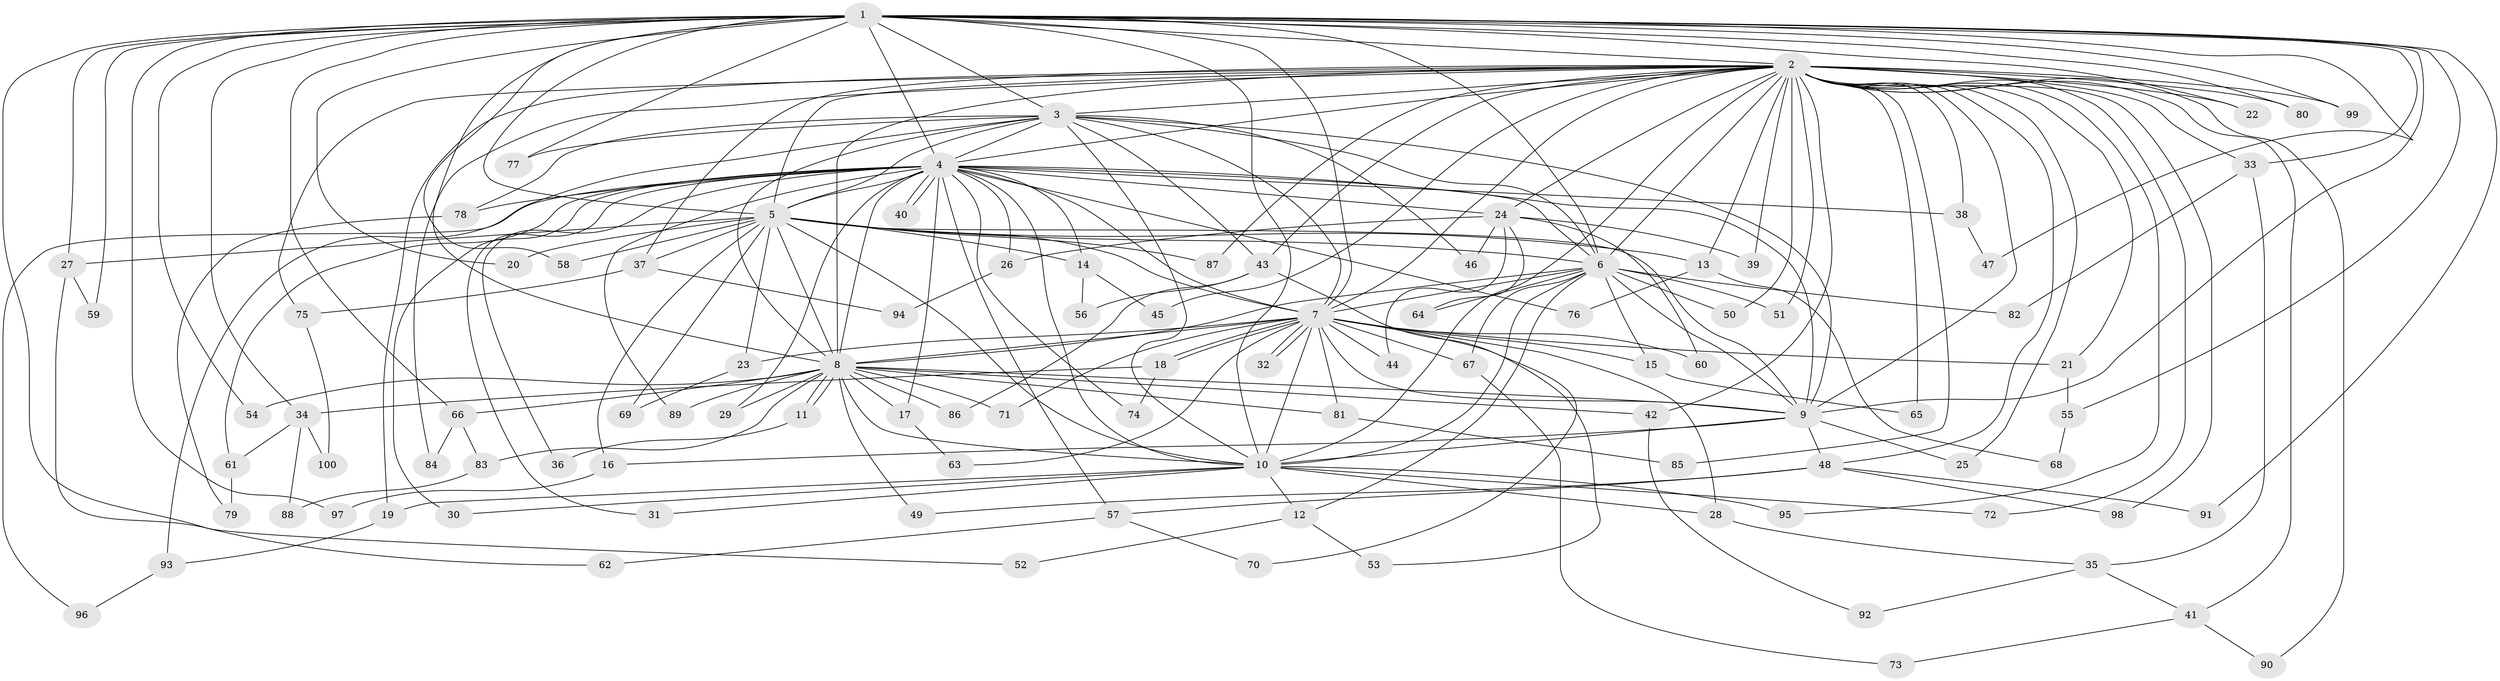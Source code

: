 // Generated by graph-tools (version 1.1) at 2025/11/02/21/25 10:11:08]
// undirected, 100 vertices, 225 edges
graph export_dot {
graph [start="1"]
  node [color=gray90,style=filled];
  1;
  2;
  3;
  4;
  5;
  6;
  7;
  8;
  9;
  10;
  11;
  12;
  13;
  14;
  15;
  16;
  17;
  18;
  19;
  20;
  21;
  22;
  23;
  24;
  25;
  26;
  27;
  28;
  29;
  30;
  31;
  32;
  33;
  34;
  35;
  36;
  37;
  38;
  39;
  40;
  41;
  42;
  43;
  44;
  45;
  46;
  47;
  48;
  49;
  50;
  51;
  52;
  53;
  54;
  55;
  56;
  57;
  58;
  59;
  60;
  61;
  62;
  63;
  64;
  65;
  66;
  67;
  68;
  69;
  70;
  71;
  72;
  73;
  74;
  75;
  76;
  77;
  78;
  79;
  80;
  81;
  82;
  83;
  84;
  85;
  86;
  87;
  88;
  89;
  90;
  91;
  92;
  93;
  94;
  95;
  96;
  97;
  98;
  99;
  100;
  1 -- 2;
  1 -- 3;
  1 -- 4;
  1 -- 5;
  1 -- 6;
  1 -- 7;
  1 -- 8;
  1 -- 9;
  1 -- 10;
  1 -- 20;
  1 -- 22;
  1 -- 27;
  1 -- 33;
  1 -- 34;
  1 -- 47;
  1 -- 52;
  1 -- 54;
  1 -- 55;
  1 -- 58;
  1 -- 59;
  1 -- 66;
  1 -- 77;
  1 -- 80;
  1 -- 91;
  1 -- 97;
  1 -- 99;
  2 -- 3;
  2 -- 4;
  2 -- 5;
  2 -- 6;
  2 -- 7;
  2 -- 8;
  2 -- 9;
  2 -- 10;
  2 -- 13;
  2 -- 19;
  2 -- 21;
  2 -- 22;
  2 -- 24;
  2 -- 25;
  2 -- 33;
  2 -- 37;
  2 -- 38;
  2 -- 39;
  2 -- 41;
  2 -- 42;
  2 -- 43;
  2 -- 45;
  2 -- 48;
  2 -- 50;
  2 -- 51;
  2 -- 65;
  2 -- 72;
  2 -- 75;
  2 -- 80;
  2 -- 84;
  2 -- 85;
  2 -- 87;
  2 -- 90;
  2 -- 95;
  2 -- 98;
  2 -- 99;
  3 -- 4;
  3 -- 5;
  3 -- 6;
  3 -- 7;
  3 -- 8;
  3 -- 9;
  3 -- 10;
  3 -- 43;
  3 -- 46;
  3 -- 77;
  3 -- 78;
  3 -- 93;
  4 -- 5;
  4 -- 6;
  4 -- 7;
  4 -- 8;
  4 -- 9;
  4 -- 10;
  4 -- 14;
  4 -- 17;
  4 -- 24;
  4 -- 26;
  4 -- 29;
  4 -- 30;
  4 -- 31;
  4 -- 36;
  4 -- 38;
  4 -- 40;
  4 -- 40;
  4 -- 57;
  4 -- 61;
  4 -- 74;
  4 -- 76;
  4 -- 78;
  4 -- 89;
  4 -- 96;
  5 -- 6;
  5 -- 7;
  5 -- 8;
  5 -- 9;
  5 -- 10;
  5 -- 13;
  5 -- 14;
  5 -- 16;
  5 -- 20;
  5 -- 23;
  5 -- 27;
  5 -- 37;
  5 -- 58;
  5 -- 69;
  5 -- 87;
  6 -- 7;
  6 -- 8;
  6 -- 9;
  6 -- 10;
  6 -- 12;
  6 -- 15;
  6 -- 50;
  6 -- 51;
  6 -- 64;
  6 -- 67;
  6 -- 82;
  7 -- 8;
  7 -- 9;
  7 -- 10;
  7 -- 15;
  7 -- 18;
  7 -- 18;
  7 -- 21;
  7 -- 23;
  7 -- 28;
  7 -- 32;
  7 -- 32;
  7 -- 44;
  7 -- 53;
  7 -- 60;
  7 -- 63;
  7 -- 67;
  7 -- 71;
  7 -- 81;
  8 -- 9;
  8 -- 10;
  8 -- 11;
  8 -- 11;
  8 -- 17;
  8 -- 29;
  8 -- 42;
  8 -- 49;
  8 -- 54;
  8 -- 66;
  8 -- 71;
  8 -- 81;
  8 -- 83;
  8 -- 86;
  8 -- 89;
  9 -- 10;
  9 -- 16;
  9 -- 25;
  9 -- 48;
  10 -- 12;
  10 -- 19;
  10 -- 28;
  10 -- 30;
  10 -- 31;
  10 -- 72;
  10 -- 95;
  11 -- 36;
  12 -- 52;
  12 -- 53;
  13 -- 68;
  13 -- 76;
  14 -- 45;
  14 -- 56;
  15 -- 65;
  16 -- 97;
  17 -- 63;
  18 -- 34;
  18 -- 74;
  19 -- 93;
  21 -- 55;
  23 -- 69;
  24 -- 26;
  24 -- 39;
  24 -- 44;
  24 -- 46;
  24 -- 60;
  24 -- 64;
  26 -- 94;
  27 -- 59;
  27 -- 62;
  28 -- 35;
  33 -- 35;
  33 -- 82;
  34 -- 61;
  34 -- 88;
  34 -- 100;
  35 -- 41;
  35 -- 92;
  37 -- 75;
  37 -- 94;
  38 -- 47;
  41 -- 73;
  41 -- 90;
  42 -- 92;
  43 -- 56;
  43 -- 70;
  43 -- 86;
  48 -- 49;
  48 -- 57;
  48 -- 91;
  48 -- 98;
  55 -- 68;
  57 -- 62;
  57 -- 70;
  61 -- 79;
  66 -- 83;
  66 -- 84;
  67 -- 73;
  75 -- 100;
  78 -- 79;
  81 -- 85;
  83 -- 88;
  93 -- 96;
}
